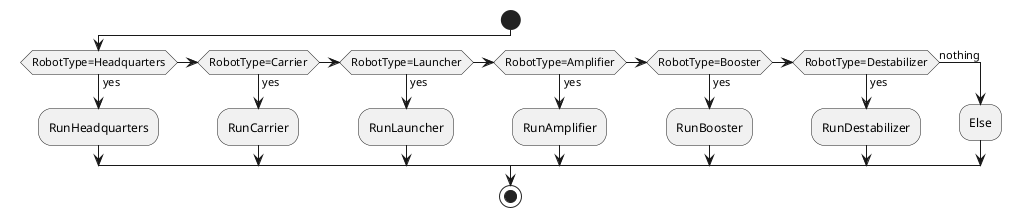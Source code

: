 @startuml "RobotPlayer-Horizontal"

start
if (RobotType=Headquarters) then (yes)
  :RunHeadquarters;
elseif (RobotType=Carrier) then (yes)
  :RunCarrier;
elseif (RobotType=Launcher) then (yes)
  :RunLauncher;
elseif (RobotType=Amplifier) then (yes)
  :RunAmplifier;
elseif (RobotType=Booster) then (yes)
  :RunBooster;
elseif (RobotType=Destabilizer) then (yes)
  :RunDestabilizer;
else (nothing)
  :Else;
endif
stop
@enduml

' allowmixing
'  :checkRobotType:
' @startuml RobotPlayer
' !theme toy 
' !pragma useVerticalIf on
' start
' if (RobotType=Headquarters) then (yes)
'   :RunHeadquarters;
' elseif (RobotType=Carrier) then (yes)
'   :RunCarrier;
'   stop
' elseif (RobotType=Launcher) then (yes)
'   :RunLauncher;
' elseif (RobotType=Amplifier) then (yes)
'   :RunAmplifier;
' elseif (RobotType=Booster) then (yes)
'   :RunBooster;
' elseif (RobotType=Destabilizer) then (yes)
'   :RunDestabilizer;
' else (nothing)
'   :Text else;
' endif
' stop
' @enduml
